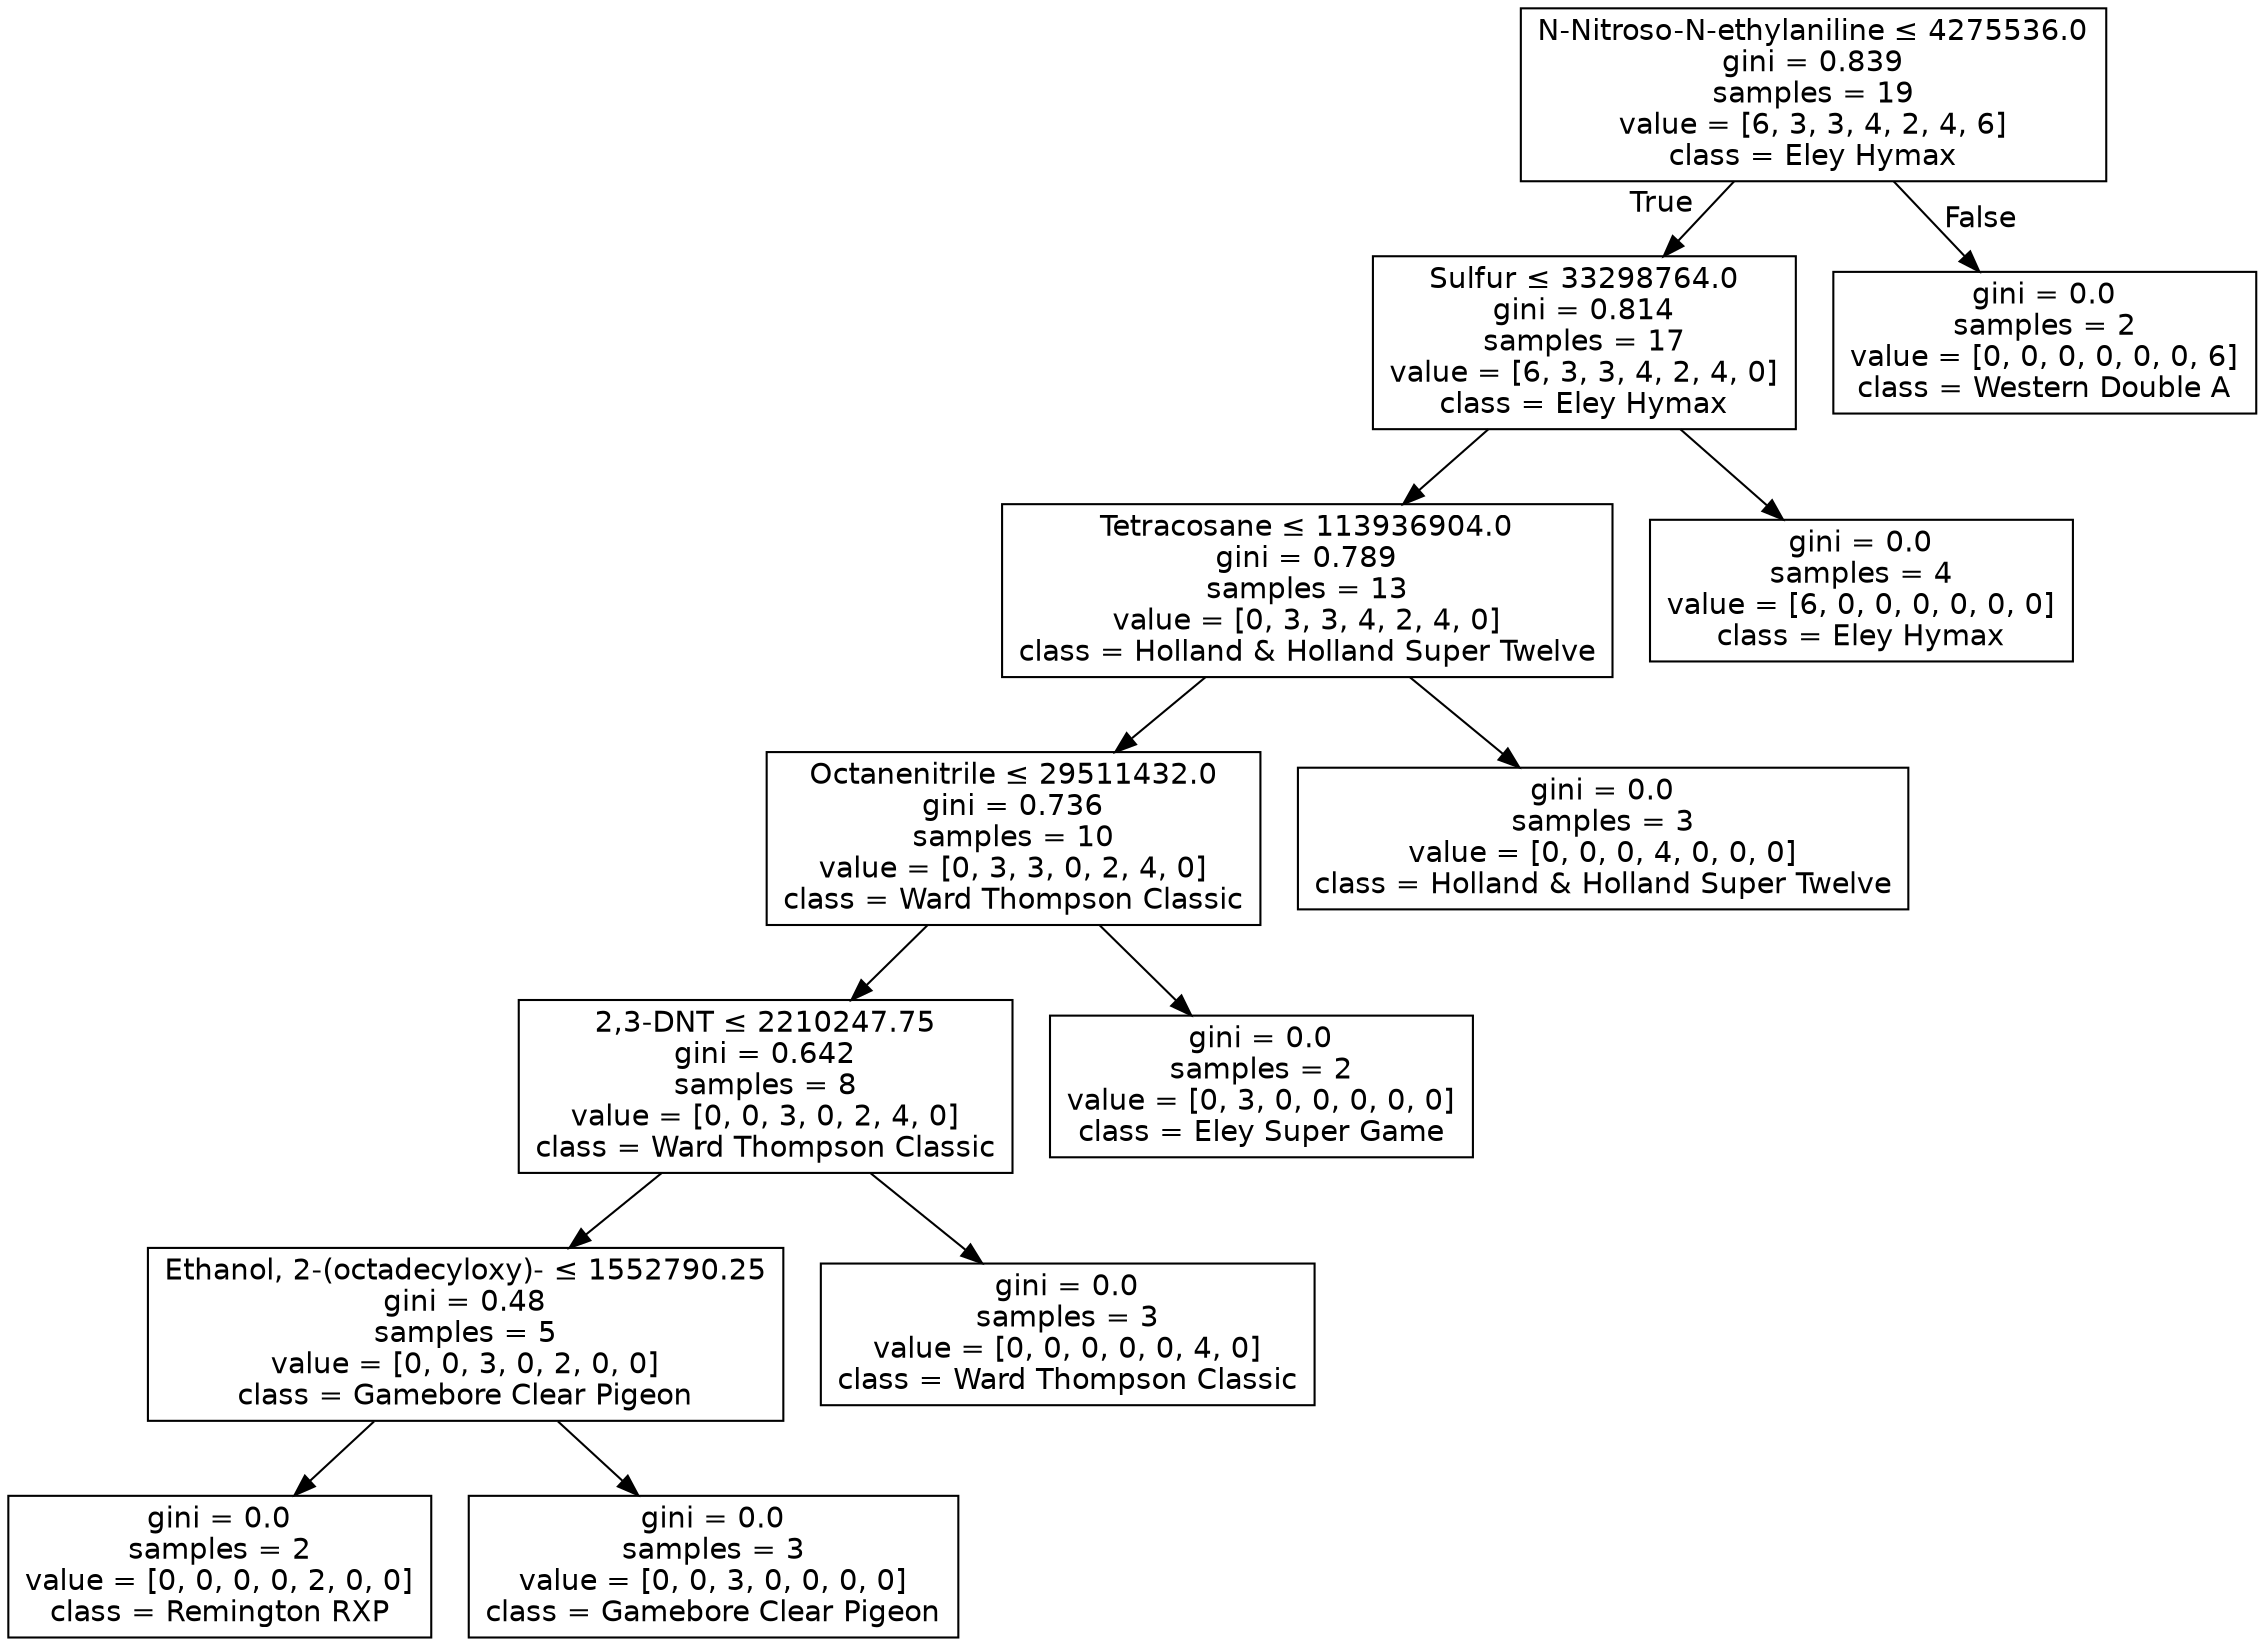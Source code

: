 digraph Tree {
node [shape=box, fontname="helvetica"] ;
edge [fontname="helvetica"] ;
0 [label=<N-Nitroso-N-ethylaniline &le; 4275536.0<br/>gini = 0.839<br/>samples = 19<br/>value = [6, 3, 3, 4, 2, 4, 6]<br/>class = Eley Hymax>] ;
1 [label=<Sulfur &le; 33298764.0<br/>gini = 0.814<br/>samples = 17<br/>value = [6, 3, 3, 4, 2, 4, 0]<br/>class = Eley Hymax>] ;
0 -> 1 [labeldistance=2.5, labelangle=45, headlabel="True"] ;
2 [label=<Tetracosane &le; 113936904.0<br/>gini = 0.789<br/>samples = 13<br/>value = [0, 3, 3, 4, 2, 4, 0]<br/>class = Holland &amp; Holland Super Twelve>] ;
1 -> 2 ;
3 [label=<Octanenitrile &le; 29511432.0<br/>gini = 0.736<br/>samples = 10<br/>value = [0, 3, 3, 0, 2, 4, 0]<br/>class = Ward Thompson Classic>] ;
2 -> 3 ;
4 [label=<2,3-DNT &le; 2210247.75<br/>gini = 0.642<br/>samples = 8<br/>value = [0, 0, 3, 0, 2, 4, 0]<br/>class = Ward Thompson Classic>] ;
3 -> 4 ;
5 [label=<Ethanol, 2-(octadecyloxy)- &le; 1552790.25<br/>gini = 0.48<br/>samples = 5<br/>value = [0, 0, 3, 0, 2, 0, 0]<br/>class = Gamebore Clear Pigeon>] ;
4 -> 5 ;
6 [label=<gini = 0.0<br/>samples = 2<br/>value = [0, 0, 0, 0, 2, 0, 0]<br/>class = Remington RXP>] ;
5 -> 6 ;
7 [label=<gini = 0.0<br/>samples = 3<br/>value = [0, 0, 3, 0, 0, 0, 0]<br/>class = Gamebore Clear Pigeon>] ;
5 -> 7 ;
8 [label=<gini = 0.0<br/>samples = 3<br/>value = [0, 0, 0, 0, 0, 4, 0]<br/>class = Ward Thompson Classic>] ;
4 -> 8 ;
9 [label=<gini = 0.0<br/>samples = 2<br/>value = [0, 3, 0, 0, 0, 0, 0]<br/>class = Eley Super Game>] ;
3 -> 9 ;
10 [label=<gini = 0.0<br/>samples = 3<br/>value = [0, 0, 0, 4, 0, 0, 0]<br/>class = Holland &amp; Holland Super Twelve>] ;
2 -> 10 ;
11 [label=<gini = 0.0<br/>samples = 4<br/>value = [6, 0, 0, 0, 0, 0, 0]<br/>class = Eley Hymax>] ;
1 -> 11 ;
12 [label=<gini = 0.0<br/>samples = 2<br/>value = [0, 0, 0, 0, 0, 0, 6]<br/>class = Western Double A>] ;
0 -> 12 [labeldistance=2.5, labelangle=-45, headlabel="False"] ;
}
